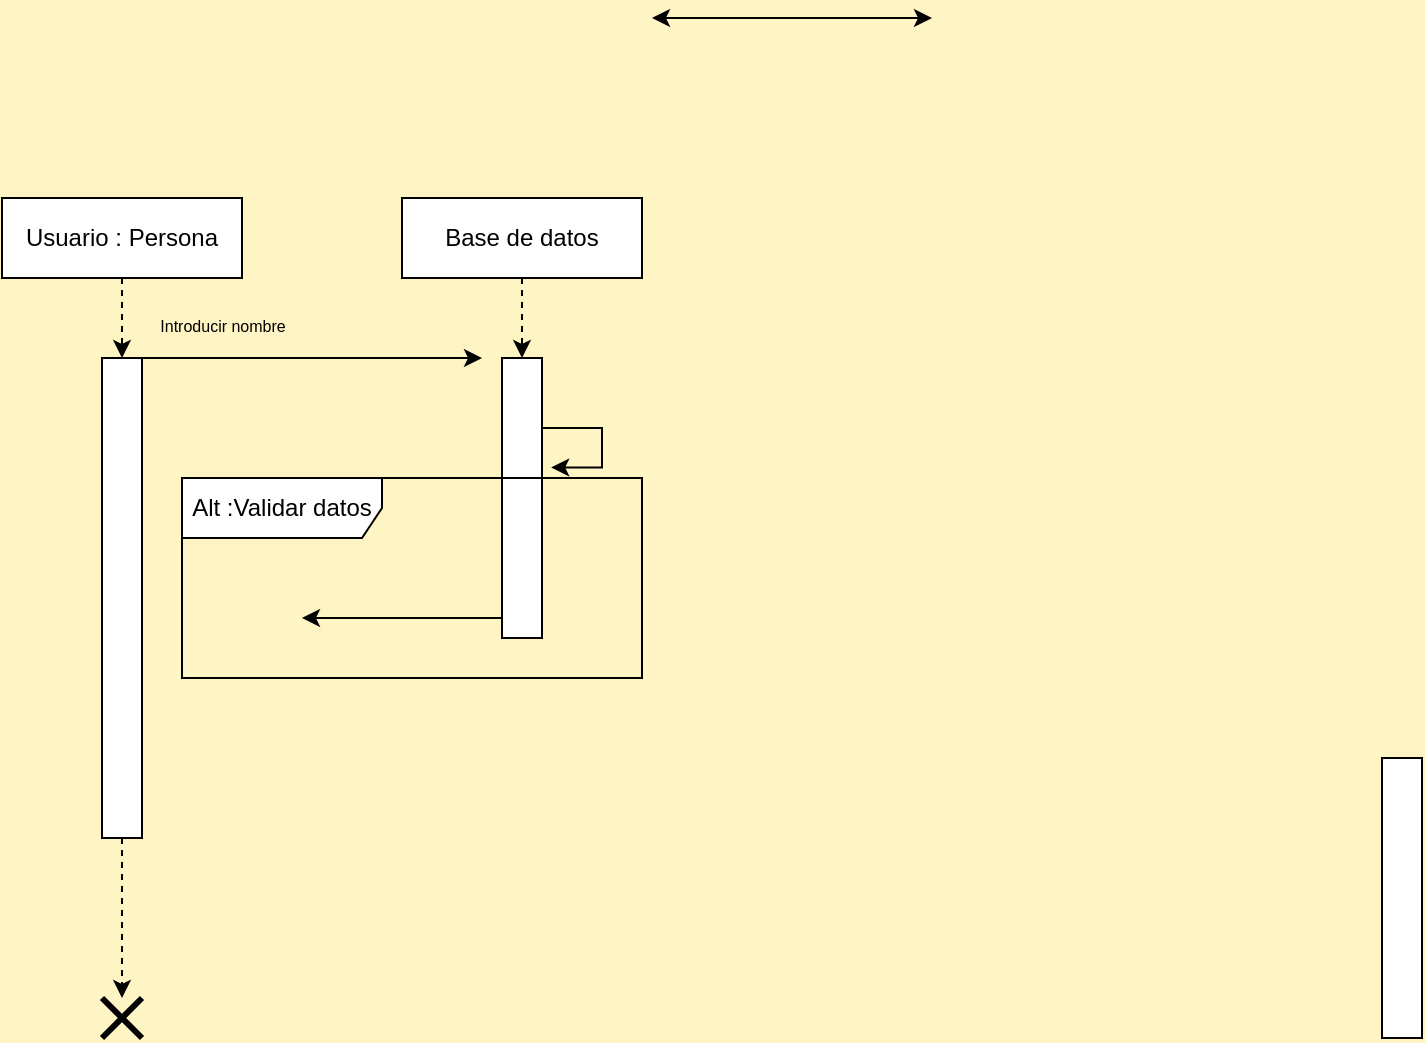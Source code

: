 <mxfile version="24.3.1" type="device">
  <diagram name="Página-1" id="CBR-pMvpNvf4DPiNlyrw">
    <mxGraphModel dx="1147" dy="1458" grid="1" gridSize="10" guides="1" tooltips="1" connect="1" arrows="0" fold="1" page="1" pageScale="1" pageWidth="1169" pageHeight="827" background="#FFF4C3" math="0" shadow="0">
      <root>
        <mxCell id="0" />
        <mxCell id="1" parent="0" />
        <mxCell id="OzoSG0Pu-Z7uOkjksjxz-1" value="Usuario : Persona" style="rounded=0;whiteSpace=wrap;html=1;" parent="1" vertex="1">
          <mxGeometry x="120" y="40" width="120" height="40" as="geometry" />
        </mxCell>
        <mxCell id="rv39Xl9mDFOOKLUzPVVk-14" style="edgeStyle=orthogonalEdgeStyle;rounded=0;orthogonalLoop=1;jettySize=auto;html=1;exitX=0.5;exitY=1;exitDx=0;exitDy=0;dashed=1;" edge="1" parent="1" source="OzoSG0Pu-Z7uOkjksjxz-2" target="rv39Xl9mDFOOKLUzPVVk-10">
          <mxGeometry relative="1" as="geometry" />
        </mxCell>
        <mxCell id="OzoSG0Pu-Z7uOkjksjxz-2" value="Base de datos" style="rounded=0;whiteSpace=wrap;html=1;" parent="1" vertex="1">
          <mxGeometry x="320" y="40" width="120" height="40" as="geometry" />
        </mxCell>
        <mxCell id="OzoSG0Pu-Z7uOkjksjxz-17" style="edgeStyle=orthogonalEdgeStyle;rounded=0;orthogonalLoop=1;jettySize=auto;html=1;exitX=0.5;exitY=1;exitDx=0;exitDy=0;dashed=1;" parent="1" source="rv39Xl9mDFOOKLUzPVVk-21" target="OzoSG0Pu-Z7uOkjksjxz-16" edge="1">
          <mxGeometry relative="1" as="geometry" />
        </mxCell>
        <mxCell id="OzoSG0Pu-Z7uOkjksjxz-3" value="" style="rounded=0;whiteSpace=wrap;html=1;" parent="1" vertex="1">
          <mxGeometry x="810" y="320" width="20" height="140" as="geometry" />
        </mxCell>
        <mxCell id="OzoSG0Pu-Z7uOkjksjxz-16" value="" style="shape=umlDestroy;whiteSpace=wrap;html=1;strokeWidth=3;targetShapes=umlLifeline;" parent="1" vertex="1">
          <mxGeometry x="170" y="440" width="20" height="20" as="geometry" />
        </mxCell>
        <mxCell id="rv39Xl9mDFOOKLUzPVVk-10" value="" style="rounded=0;whiteSpace=wrap;html=1;" vertex="1" parent="1">
          <mxGeometry x="370" y="120" width="20" height="140" as="geometry" />
        </mxCell>
        <mxCell id="rv39Xl9mDFOOKLUzPVVk-12" style="edgeStyle=orthogonalEdgeStyle;rounded=0;orthogonalLoop=1;jettySize=auto;html=1;exitX=1;exitY=0.25;exitDx=0;exitDy=0;entryX=0;entryY=0.25;entryDx=0;entryDy=0;startArrow=classic;startFill=1;" edge="1" parent="1">
          <mxGeometry relative="1" as="geometry">
            <mxPoint x="445" y="-50" as="sourcePoint" />
            <mxPoint x="585" y="-50" as="targetPoint" />
          </mxGeometry>
        </mxCell>
        <mxCell id="rv39Xl9mDFOOKLUzPVVk-18" value="Alt :Validar datos" style="shape=umlFrame;whiteSpace=wrap;html=1;pointerEvents=0;width=100;height=30;" vertex="1" parent="1">
          <mxGeometry x="210" y="180" width="230" height="100" as="geometry" />
        </mxCell>
        <mxCell id="rv39Xl9mDFOOKLUzPVVk-19" style="edgeStyle=orthogonalEdgeStyle;rounded=0;orthogonalLoop=1;jettySize=auto;html=1;exitX=0.5;exitY=1;exitDx=0;exitDy=0;entryX=0.5;entryY=0;entryDx=0;entryDy=0;dashed=1;" edge="1" parent="1" source="OzoSG0Pu-Z7uOkjksjxz-1" target="rv39Xl9mDFOOKLUzPVVk-21">
          <mxGeometry relative="1" as="geometry" />
        </mxCell>
        <mxCell id="rv39Xl9mDFOOKLUzPVVk-20" style="edgeStyle=orthogonalEdgeStyle;rounded=0;orthogonalLoop=1;jettySize=auto;html=1;exitX=1;exitY=0.25;exitDx=0;exitDy=0;startArrow=classic;startFill=1;endArrow=none;endFill=0;" edge="1" parent="1">
          <mxGeometry relative="1" as="geometry">
            <mxPoint x="270" y="250" as="sourcePoint" />
            <mxPoint x="370" y="250" as="targetPoint" />
          </mxGeometry>
        </mxCell>
        <mxCell id="rv39Xl9mDFOOKLUzPVVk-22" style="edgeStyle=orthogonalEdgeStyle;rounded=0;orthogonalLoop=1;jettySize=auto;html=1;exitX=1;exitY=0;exitDx=0;exitDy=0;" edge="1" parent="1" source="rv39Xl9mDFOOKLUzPVVk-21">
          <mxGeometry relative="1" as="geometry">
            <mxPoint x="360" y="120" as="targetPoint" />
            <Array as="points">
              <mxPoint x="230" y="120" />
              <mxPoint x="230" y="120" />
            </Array>
          </mxGeometry>
        </mxCell>
        <mxCell id="rv39Xl9mDFOOKLUzPVVk-21" value="" style="rounded=0;whiteSpace=wrap;html=1;" vertex="1" parent="1">
          <mxGeometry x="170" y="120" width="20" height="240" as="geometry" />
        </mxCell>
        <mxCell id="rv39Xl9mDFOOKLUzPVVk-23" value="&lt;font style=&quot;font-size: 8px;&quot;&gt;Introducir nombre&lt;/font&gt;" style="text;html=1;align=center;verticalAlign=middle;resizable=0;points=[];autosize=1;strokeColor=none;fillColor=none;" vertex="1" parent="1">
          <mxGeometry x="185" y="88" width="90" height="30" as="geometry" />
        </mxCell>
        <mxCell id="rv39Xl9mDFOOKLUzPVVk-25" style="edgeStyle=orthogonalEdgeStyle;rounded=0;orthogonalLoop=1;jettySize=auto;html=1;exitX=1;exitY=0.25;exitDx=0;exitDy=0;entryX=1.23;entryY=0.391;entryDx=0;entryDy=0;entryPerimeter=0;" edge="1" parent="1" source="rv39Xl9mDFOOKLUzPVVk-10" target="rv39Xl9mDFOOKLUzPVVk-10">
          <mxGeometry relative="1" as="geometry">
            <Array as="points">
              <mxPoint x="420" y="155" />
              <mxPoint x="420" y="175" />
            </Array>
          </mxGeometry>
        </mxCell>
      </root>
    </mxGraphModel>
  </diagram>
</mxfile>
